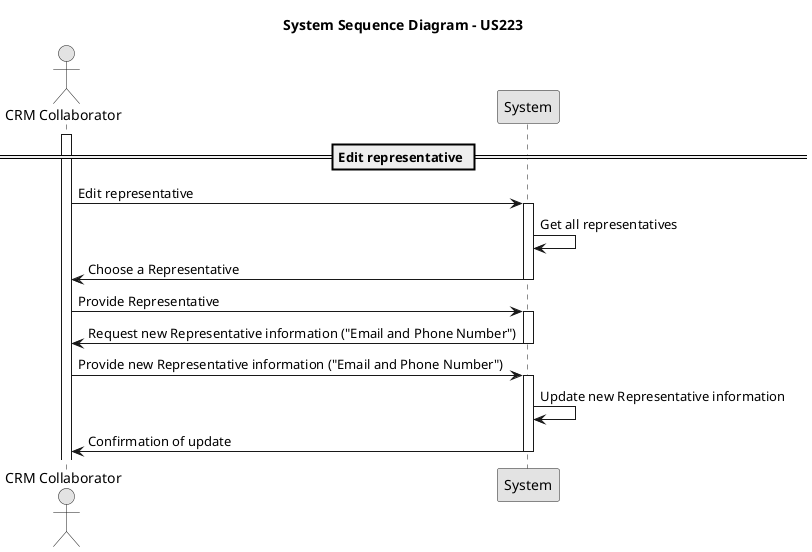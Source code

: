 @startuml
skinparam monochrome true
skinparam packageStyle rectangle
skinparam shadowing false

actor "CRM Collaborator" as crmCollaborator
participant "System" as system

title System Sequence Diagram - US223

== Edit representative ==
activate crmCollaborator

crmCollaborator -> system : Edit representative
activate system

system -> system : Get all representatives

system -> crmCollaborator : Choose a Representative

deactivate system
crmCollaborator -> system : Provide Representative

activate system

system -> crmCollaborator : Request new Representative information ("Email and Phone Number")
deactivate system

crmCollaborator -> system : Provide new Representative information ("Email and Phone Number")
activate system

system -> system : Update new Representative information
system -> crmCollaborator : Confirmation of update
deactivate system




@enduml
